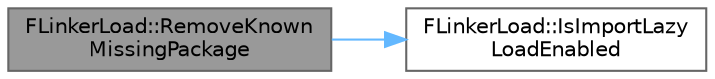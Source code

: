 digraph "FLinkerLoad::RemoveKnownMissingPackage"
{
 // INTERACTIVE_SVG=YES
 // LATEX_PDF_SIZE
  bgcolor="transparent";
  edge [fontname=Helvetica,fontsize=10,labelfontname=Helvetica,labelfontsize=10];
  node [fontname=Helvetica,fontsize=10,shape=box,height=0.2,width=0.4];
  rankdir="LR";
  Node1 [id="Node000001",label="FLinkerLoad::RemoveKnown\lMissingPackage",height=0.2,width=0.4,color="gray40", fillcolor="grey60", style="filled", fontcolor="black",tooltip="Register that a package is no longer known missing and that it should be searched for again in the fu..."];
  Node1 -> Node2 [id="edge1_Node000001_Node000002",color="steelblue1",style="solid",tooltip=" "];
  Node2 [id="Node000002",label="FLinkerLoad::IsImportLazy\lLoadEnabled",height=0.2,width=0.4,color="grey40", fillcolor="white", style="filled",URL="$d9/d6b/classFLinkerLoad.html#aae87eac3202272e964dd354afd531214",tooltip="Determines if imports can be lazily loaded."];
}
